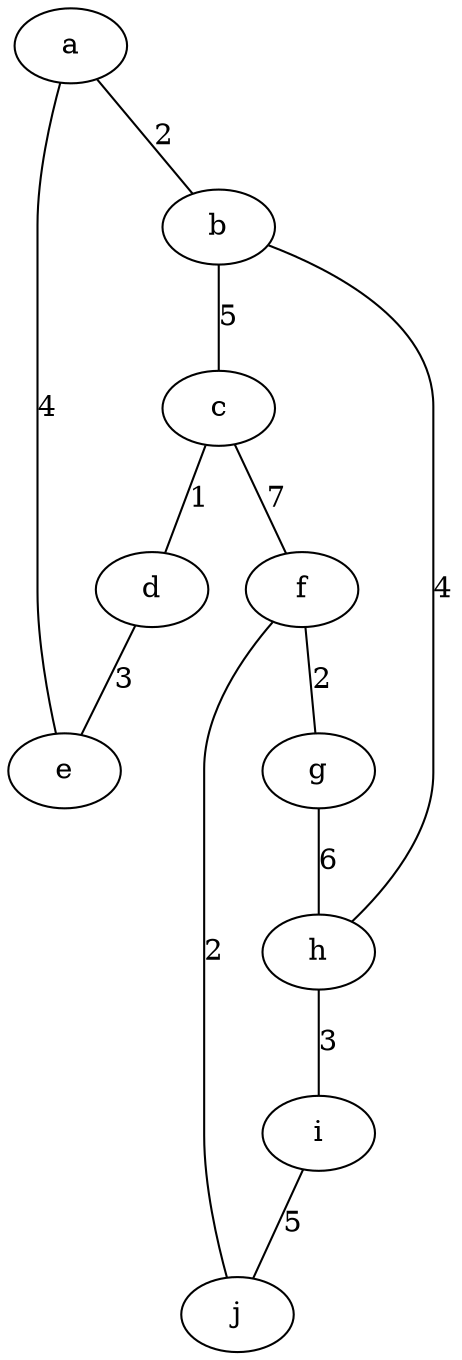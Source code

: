 graph Graph3 {
  // nós (letras)
  a; b; c; d; e; f; g; h; i; j;

  // ciclo 1 (a-b-c-d-e-a)
  a -- b [label=2];
  b -- c [label=5];
  c -- d [label=1];
  d -- e [label=3];
  e -- a [label=4];

  // ciclo 2 (f-g-h-i-j-f)
  f -- g [label=2];
  g -- h [label=6];
  h -- i [label=3];
  i -- j [label=5];
  j -- f [label=2];

  // arestas que conectam os ciclos (garante que não seja uma árvore)
  c -- f [label=7];
  b -- h [label=4];
}
